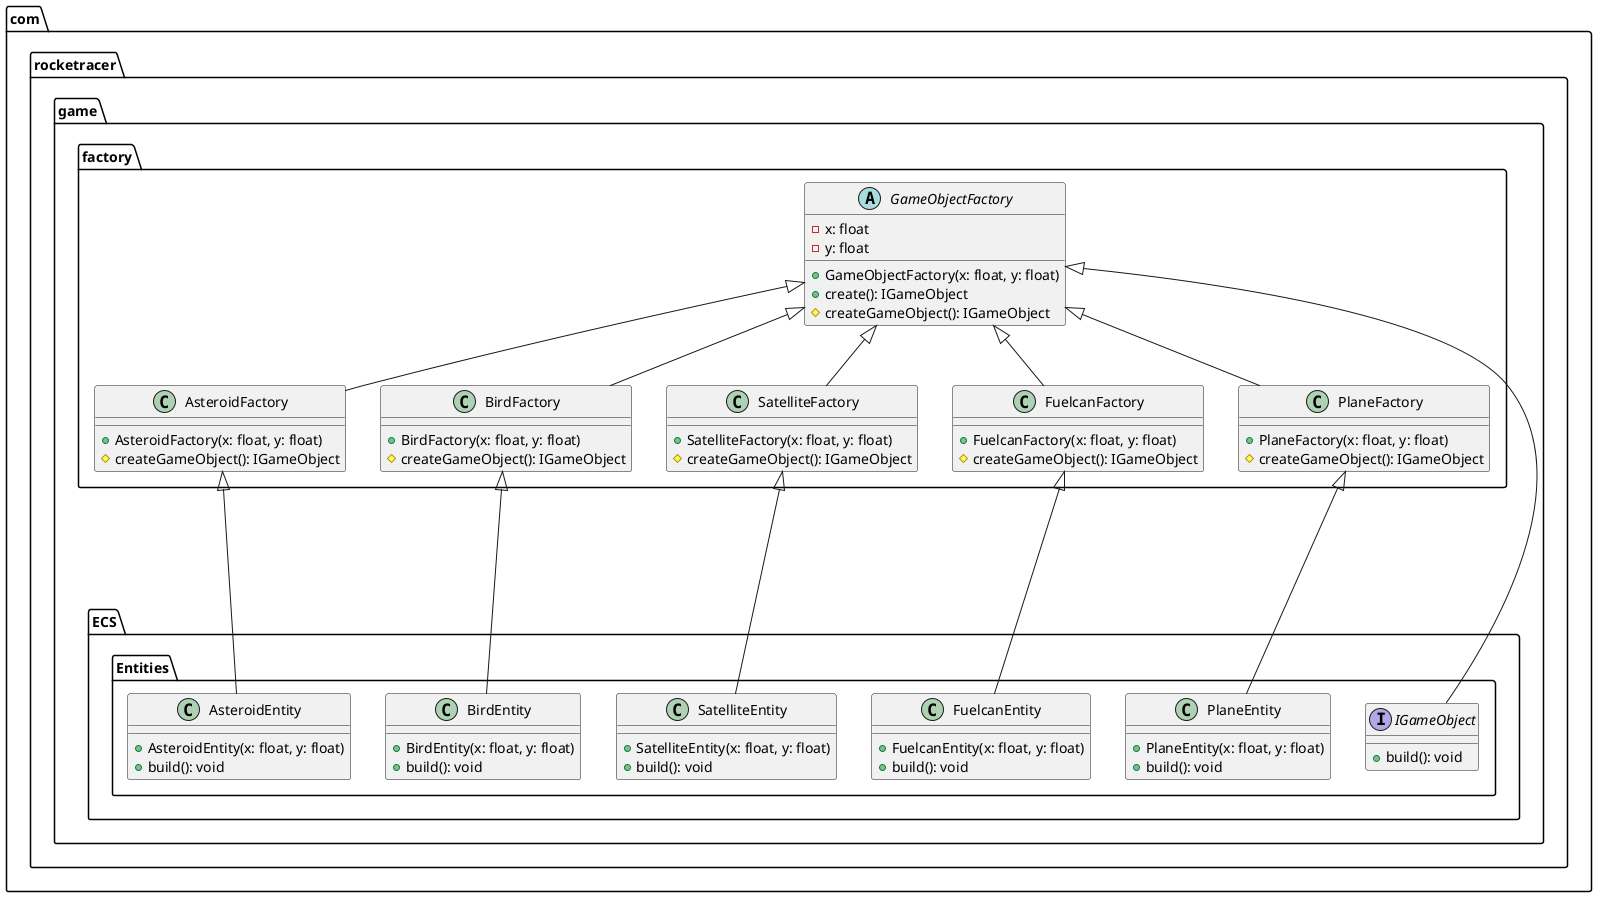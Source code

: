 @startuml

package com.rocketracer.game.factory {
    abstract class GameObjectFactory {
        - x: float
        - y: float
        + GameObjectFactory(x: float, y: float)
        + create(): IGameObject
        # createGameObject(): IGameObject
    }

    class AsteroidFactory {
        + AsteroidFactory(x: float, y: float)
        # createGameObject(): IGameObject
    }

    class BirdFactory {
        + BirdFactory(x: float, y: float)
        # createGameObject(): IGameObject
    }

    class SatelliteFactory {
        + SatelliteFactory(x: float, y: float)
        # createGameObject(): IGameObject
    }

    class FuelcanFactory {
        + FuelcanFactory(x: float, y: float)
        # createGameObject(): IGameObject
    }

    class PlaneFactory {
        + PlaneFactory(x: float, y: float)
        # createGameObject(): IGameObject
    }
}

package com.rocketracer.game.ECS.Entities {
    interface IGameObject {
        + build(): void
    }

    class AsteroidEntity {
        + AsteroidEntity(x: float, y: float)
        + build(): void
    }

    class BirdEntity {
        + BirdEntity(x: float, y: float)
        + build(): void
    }

    class SatelliteEntity {
        + SatelliteEntity(x: float, y: float)
        + build(): void
    }

    class FuelcanEntity {
        + FuelcanEntity(x: float, y: float)
        + build(): void
    }

    class PlaneEntity {
        + PlaneEntity(x: float, y: float)
        + build(): void
    }
}

GameObjectFactory <|--down-- IGameObject
AsteroidFactory -up-|> GameObjectFactory
BirdFactory -up-|> GameObjectFactory
SatelliteFactory -up-|> GameObjectFactory
FuelcanFactory -up-|> GameObjectFactory
PlaneFactory -up-|> GameObjectFactory
AsteroidFactory <|--down-- AsteroidEntity
BirdFactory <|--down-- BirdEntity
SatelliteFactory <|--down-- SatelliteEntity
FuelcanFactory <|--down-- FuelcanEntity
PlaneFactory <|--down-- PlaneEntity

@enduml
